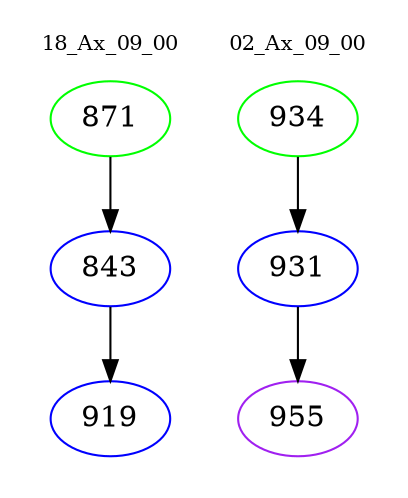 digraph{
subgraph cluster_0 {
color = white
label = "18_Ax_09_00";
fontsize=10;
T0_871 [label="871", color="green"]
T0_871 -> T0_843 [color="black"]
T0_843 [label="843", color="blue"]
T0_843 -> T0_919 [color="black"]
T0_919 [label="919", color="blue"]
}
subgraph cluster_1 {
color = white
label = "02_Ax_09_00";
fontsize=10;
T1_934 [label="934", color="green"]
T1_934 -> T1_931 [color="black"]
T1_931 [label="931", color="blue"]
T1_931 -> T1_955 [color="black"]
T1_955 [label="955", color="purple"]
}
}
